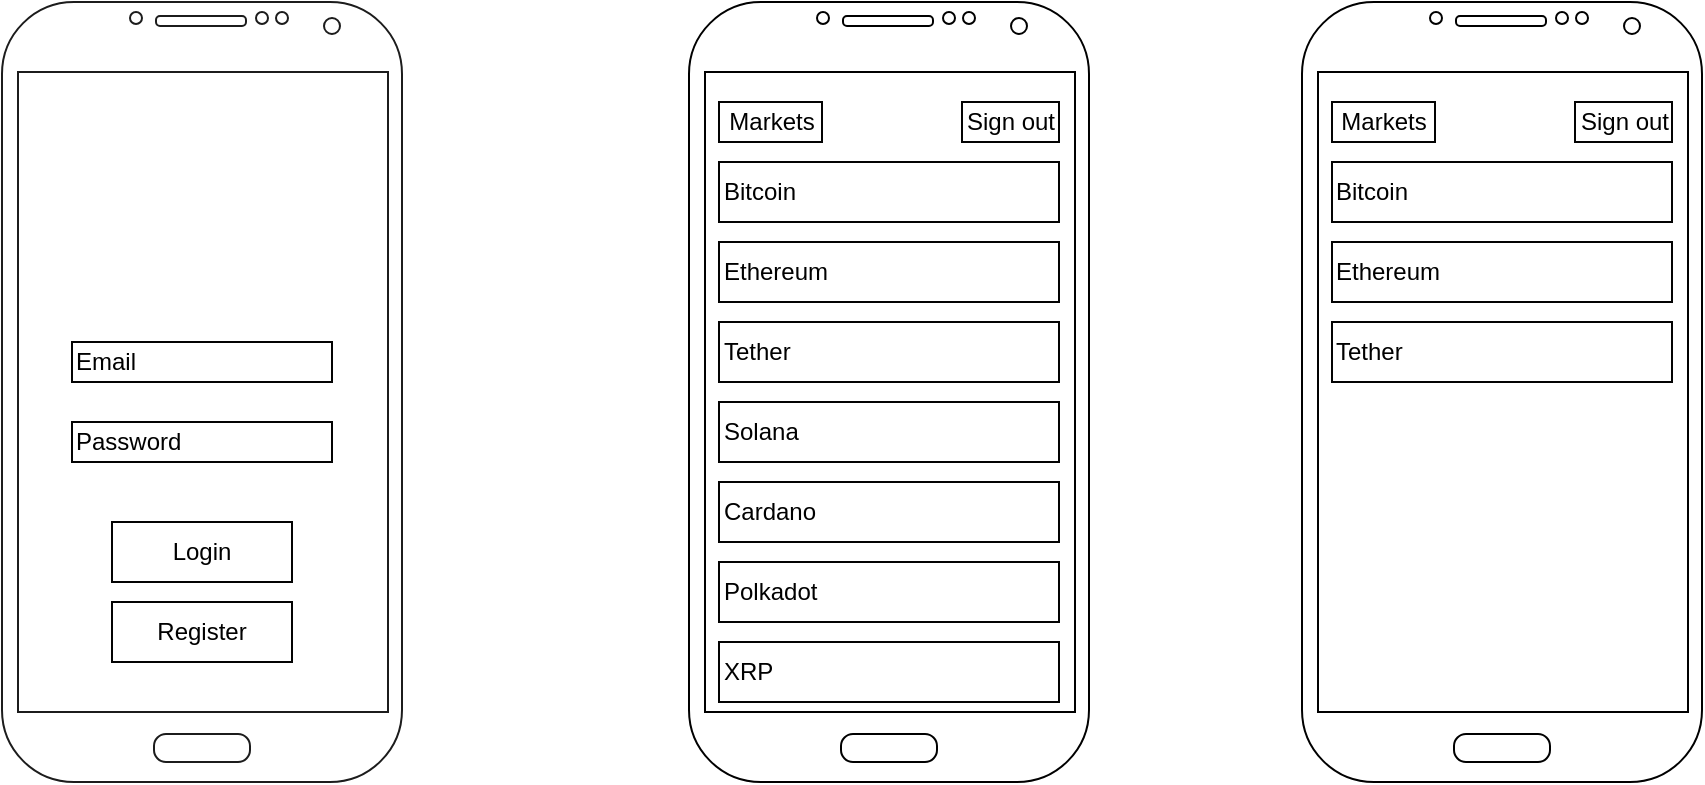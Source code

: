 <mxfile version="16.0.3" type="device"><diagram id="aLfpP1lNpRj2iF1RIaeu" name="Page-1"><mxGraphModel dx="1422" dy="794" grid="1" gridSize="10" guides="1" tooltips="1" connect="1" arrows="1" fold="1" page="1" pageScale="1" pageWidth="827" pageHeight="1169" math="0" shadow="0"><root><mxCell id="0"/><mxCell id="1" parent="0"/><mxCell id="vODHl2mcGk-7Qagse7q7-1" value="" style="verticalLabelPosition=bottom;verticalAlign=top;html=1;shadow=0;dashed=0;strokeWidth=1;shape=mxgraph.android.phone2;strokeColor=#1C1C1C;" vertex="1" parent="1"><mxGeometry x="70" y="30" width="200" height="390" as="geometry"/></mxCell><mxCell id="vODHl2mcGk-7Qagse7q7-2" value="" style="verticalLabelPosition=bottom;verticalAlign=top;html=1;shadow=0;dashed=0;strokeWidth=1;shape=mxgraph.android.phone2;strokeColor=#000000;" vertex="1" parent="1"><mxGeometry x="413.5" y="30" width="200" height="390" as="geometry"/></mxCell><mxCell id="vODHl2mcGk-7Qagse7q7-4" value="Email" style="rounded=0;whiteSpace=wrap;html=1;strokeColor=#030303;align=left;" vertex="1" parent="1"><mxGeometry x="105" y="200" width="130" height="20" as="geometry"/></mxCell><mxCell id="vODHl2mcGk-7Qagse7q7-5" value="Password" style="rounded=0;whiteSpace=wrap;html=1;strokeColor=#030303;align=left;" vertex="1" parent="1"><mxGeometry x="105" y="240" width="130" height="20" as="geometry"/></mxCell><mxCell id="vODHl2mcGk-7Qagse7q7-6" value="Login" style="rounded=0;whiteSpace=wrap;html=1;strokeColor=#030303;" vertex="1" parent="1"><mxGeometry x="125" y="290" width="90" height="30" as="geometry"/></mxCell><mxCell id="vODHl2mcGk-7Qagse7q7-7" value="Register" style="rounded=0;whiteSpace=wrap;html=1;strokeColor=#030303;" vertex="1" parent="1"><mxGeometry x="125" y="330" width="90" height="30" as="geometry"/></mxCell><mxCell id="vODHl2mcGk-7Qagse7q7-8" value="Bitcoin" style="rounded=0;whiteSpace=wrap;html=1;strokeColor=#030303;align=left;" vertex="1" parent="1"><mxGeometry x="428.5" y="110" width="170" height="30" as="geometry"/></mxCell><mxCell id="vODHl2mcGk-7Qagse7q7-9" value="Ethereum" style="rounded=0;whiteSpace=wrap;html=1;strokeColor=#030303;align=left;" vertex="1" parent="1"><mxGeometry x="428.5" y="150" width="170" height="30" as="geometry"/></mxCell><mxCell id="vODHl2mcGk-7Qagse7q7-10" value="Tether" style="rounded=0;whiteSpace=wrap;html=1;strokeColor=#030303;align=left;" vertex="1" parent="1"><mxGeometry x="428.5" y="190" width="170" height="30" as="geometry"/></mxCell><mxCell id="vODHl2mcGk-7Qagse7q7-11" value="Solana" style="rounded=0;whiteSpace=wrap;html=1;strokeColor=#030303;align=left;" vertex="1" parent="1"><mxGeometry x="428.5" y="230" width="170" height="30" as="geometry"/></mxCell><mxCell id="vODHl2mcGk-7Qagse7q7-12" value="Cardano" style="rounded=0;whiteSpace=wrap;html=1;strokeColor=#030303;align=left;" vertex="1" parent="1"><mxGeometry x="428.5" y="270" width="170" height="30" as="geometry"/></mxCell><mxCell id="vODHl2mcGk-7Qagse7q7-13" value="Polkadot" style="rounded=0;whiteSpace=wrap;html=1;strokeColor=#030303;align=left;" vertex="1" parent="1"><mxGeometry x="428.5" y="310" width="170" height="30" as="geometry"/></mxCell><mxCell id="vODHl2mcGk-7Qagse7q7-14" value="XRP" style="rounded=0;whiteSpace=wrap;html=1;strokeColor=#030303;align=left;" vertex="1" parent="1"><mxGeometry x="428.5" y="350" width="170" height="30" as="geometry"/></mxCell><mxCell id="vODHl2mcGk-7Qagse7q7-16" value="Sign out" style="rounded=0;whiteSpace=wrap;html=1;strokeColor=#030303;" vertex="1" parent="1"><mxGeometry x="550" y="80" width="48.5" height="20" as="geometry"/></mxCell><mxCell id="vODHl2mcGk-7Qagse7q7-17" value="Markets" style="rounded=0;whiteSpace=wrap;html=1;strokeColor=#030303;" vertex="1" parent="1"><mxGeometry x="428.5" y="80" width="51.5" height="20" as="geometry"/></mxCell><mxCell id="vODHl2mcGk-7Qagse7q7-20" value="" style="verticalLabelPosition=bottom;verticalAlign=top;html=1;shadow=0;dashed=0;strokeWidth=1;shape=mxgraph.android.phone2;strokeColor=#000000;" vertex="1" parent="1"><mxGeometry x="720" y="30" width="200" height="390" as="geometry"/></mxCell><mxCell id="vODHl2mcGk-7Qagse7q7-21" value="Bitcoin" style="rounded=0;whiteSpace=wrap;html=1;strokeColor=#030303;align=left;" vertex="1" parent="1"><mxGeometry x="735" y="110" width="170" height="30" as="geometry"/></mxCell><mxCell id="vODHl2mcGk-7Qagse7q7-22" value="Ethereum" style="rounded=0;whiteSpace=wrap;html=1;strokeColor=#030303;align=left;" vertex="1" parent="1"><mxGeometry x="735" y="150" width="170" height="30" as="geometry"/></mxCell><mxCell id="vODHl2mcGk-7Qagse7q7-23" value="Tether" style="rounded=0;whiteSpace=wrap;html=1;strokeColor=#030303;align=left;" vertex="1" parent="1"><mxGeometry x="735" y="190" width="170" height="30" as="geometry"/></mxCell><mxCell id="vODHl2mcGk-7Qagse7q7-28" value="Sign out" style="rounded=0;whiteSpace=wrap;html=1;strokeColor=#030303;" vertex="1" parent="1"><mxGeometry x="856.5" y="80" width="48.5" height="20" as="geometry"/></mxCell><mxCell id="vODHl2mcGk-7Qagse7q7-29" value="Markets" style="rounded=0;whiteSpace=wrap;html=1;strokeColor=#030303;" vertex="1" parent="1"><mxGeometry x="735" y="80" width="51.5" height="20" as="geometry"/></mxCell><mxCell id="vODHl2mcGk-7Qagse7q7-33" value="" style="shape=image;html=1;verticalAlign=top;verticalLabelPosition=bottom;labelBackgroundColor=#ffffff;imageAspect=0;aspect=fixed;image=https://cdn0.iconfinder.com/data/icons/business-collection-2027/60/graph-1-128.png;strokeColor=#030303;" vertex="1" parent="1"><mxGeometry x="735" y="223" width="160" height="160" as="geometry"/></mxCell></root></mxGraphModel></diagram></mxfile>